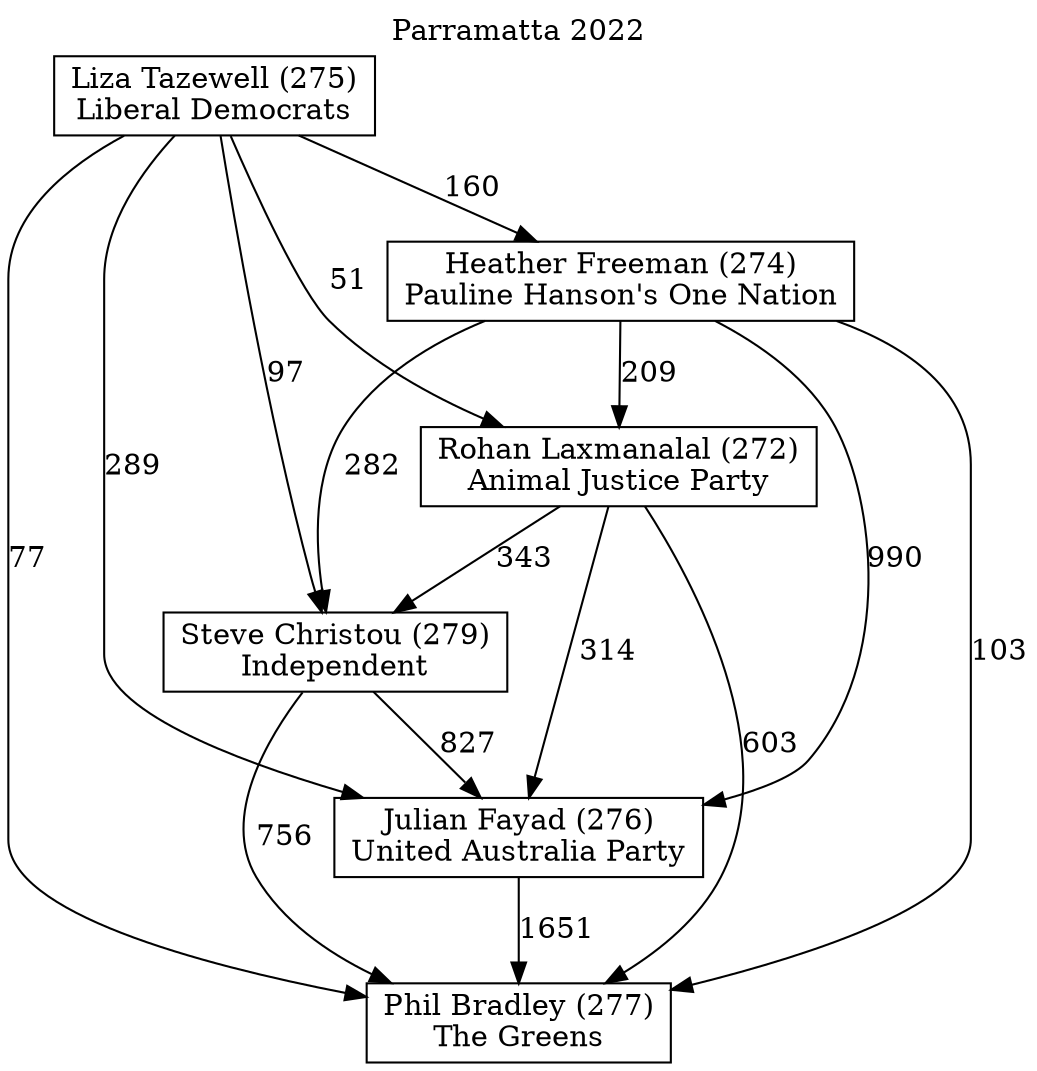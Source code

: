 // House preference flow
digraph "Phil Bradley (277)_Parramatta_2022" {
	graph [label="Parramatta 2022" labelloc=t mclimit=10]
	node [shape=box]
	"Rohan Laxmanalal (272)" [label="Rohan Laxmanalal (272)
Animal Justice Party"]
	"Liza Tazewell (275)" [label="Liza Tazewell (275)
Liberal Democrats"]
	"Phil Bradley (277)" [label="Phil Bradley (277)
The Greens"]
	"Julian Fayad (276)" [label="Julian Fayad (276)
United Australia Party"]
	"Steve Christou (279)" [label="Steve Christou (279)
Independent"]
	"Heather Freeman (274)" [label="Heather Freeman (274)
Pauline Hanson's One Nation"]
	"Heather Freeman (274)" -> "Phil Bradley (277)" [label=103]
	"Liza Tazewell (275)" -> "Rohan Laxmanalal (272)" [label=51]
	"Liza Tazewell (275)" -> "Heather Freeman (274)" [label=160]
	"Rohan Laxmanalal (272)" -> "Julian Fayad (276)" [label=314]
	"Steve Christou (279)" -> "Julian Fayad (276)" [label=827]
	"Rohan Laxmanalal (272)" -> "Phil Bradley (277)" [label=603]
	"Rohan Laxmanalal (272)" -> "Steve Christou (279)" [label=343]
	"Heather Freeman (274)" -> "Steve Christou (279)" [label=282]
	"Liza Tazewell (275)" -> "Steve Christou (279)" [label=97]
	"Heather Freeman (274)" -> "Julian Fayad (276)" [label=990]
	"Liza Tazewell (275)" -> "Julian Fayad (276)" [label=289]
	"Julian Fayad (276)" -> "Phil Bradley (277)" [label=1651]
	"Steve Christou (279)" -> "Phil Bradley (277)" [label=756]
	"Liza Tazewell (275)" -> "Phil Bradley (277)" [label=77]
	"Heather Freeman (274)" -> "Rohan Laxmanalal (272)" [label=209]
}
